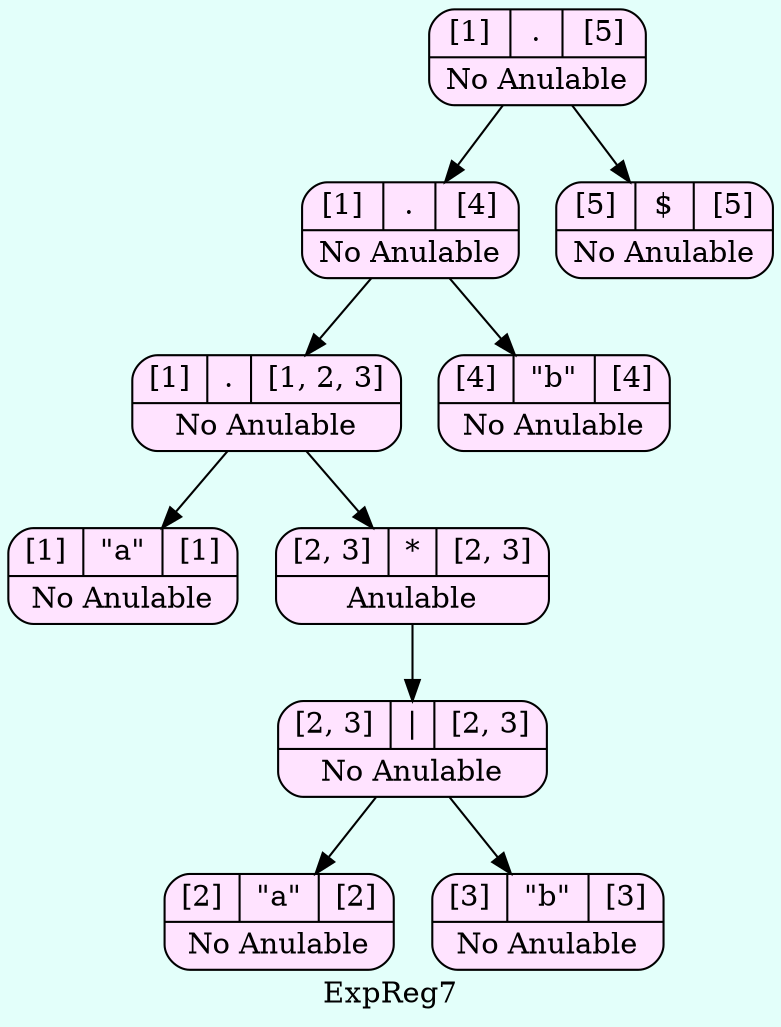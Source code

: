 digraph structs {
  bgcolor = "#E3FFFA"
   node [shape=Mrecord fillcolor="#FFE3FF" style =filled];
label ="ExpReg7"
    struct1583350880    [label="{{[1]|<here>.|[5]}|No Anulable}"];
    struct1583350880-> struct1661062405
    struct1661062405    [label="{{[1]|<here>.|[4]}|No Anulable}"];
    struct1661062405-> struct33684463
    struct33684463    [label="{{[1]|<here>.|[1, 2, 3]}|No Anulable}"];
    struct33684463-> struct1891017248
    struct1891017248    [label="{{[1]|<here>\"a\"|[1]}|No Anulable}"];
    struct33684463-> struct783018834
    struct783018834    [label="{{[2, 3]|<here>*|[2, 3]}|Anulable}"];
    struct783018834-> struct1127178855
    struct1127178855    [label="{{[2, 3]|<here>\||[2, 3]}|No Anulable}"];
    struct1127178855-> struct1316759406
    struct1316759406    [label="{{[2]|<here>\"a\"|[2]}|No Anulable}"];
    struct1127178855-> struct186526499
    struct186526499    [label="{{[3]|<here>\"b\"|[3]}|No Anulable}"];
    struct1661062405-> struct2057220201
    struct2057220201    [label="{{[4]|<here>\"b\"|[4]}|No Anulable}"];
    struct1583350880-> struct1109051655
    struct1109051655    [label="{{[5]|<here>$|[5]}|No Anulable}"];

}